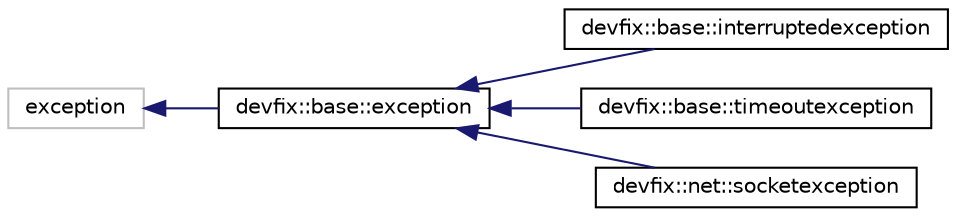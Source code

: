 digraph "Graphical Class Hierarchy"
{
  edge [fontname="Helvetica",fontsize="10",labelfontname="Helvetica",labelfontsize="10"];
  node [fontname="Helvetica",fontsize="10",shape=record];
  rankdir="LR";
  Node5 [label="exception",height=0.2,width=0.4,color="grey75", fillcolor="white", style="filled"];
  Node5 -> Node0 [dir="back",color="midnightblue",fontsize="10",style="solid",fontname="Helvetica"];
  Node0 [label="devfix::base::exception",height=0.2,width=0.4,color="black", fillcolor="white", style="filled",URL="$structdevfix_1_1base_1_1exception.html"];
  Node0 -> Node1 [dir="back",color="midnightblue",fontsize="10",style="solid",fontname="Helvetica"];
  Node1 [label="devfix::base::interruptedexception",height=0.2,width=0.4,color="black", fillcolor="white", style="filled",URL="$structdevfix_1_1base_1_1interruptedexception.html"];
  Node0 -> Node2 [dir="back",color="midnightblue",fontsize="10",style="solid",fontname="Helvetica"];
  Node2 [label="devfix::base::timeoutexception",height=0.2,width=0.4,color="black", fillcolor="white", style="filled",URL="$structdevfix_1_1base_1_1timeoutexception.html"];
  Node0 -> Node3 [dir="back",color="midnightblue",fontsize="10",style="solid",fontname="Helvetica"];
  Node3 [label="devfix::net::socketexception",height=0.2,width=0.4,color="black", fillcolor="white", style="filled",URL="$structdevfix_1_1net_1_1socketexception.html"];
}
